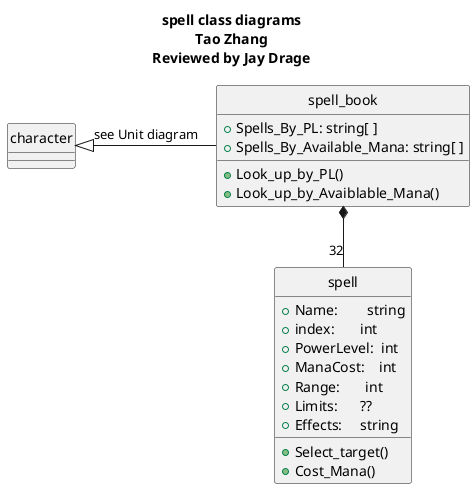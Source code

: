 @startuml

title <b>spell class diagrams</b>\nTao Zhang\nReviewed by Jay Drage
hide circle
class character{
  
}

class spell{
  +Name:        string
  +index:       int
  +PowerLevel:  int
  +ManaCost:    int
  +Range:       int 
  +Limits:      ??
  +Effects:     string
  +Select_target()
  +Cost_Mana()
}

class spell_book{
  +Spells_By_PL: string[ ]
  +Spells_By_Available_Mana: string[ ]
  +Look_up_by_PL()
  +Look_up_by_Avaiblable_Mana()
}

character <|-right-- spell_book : see Unit diagram
spell_book *-down- "32" spell
 


@enduml